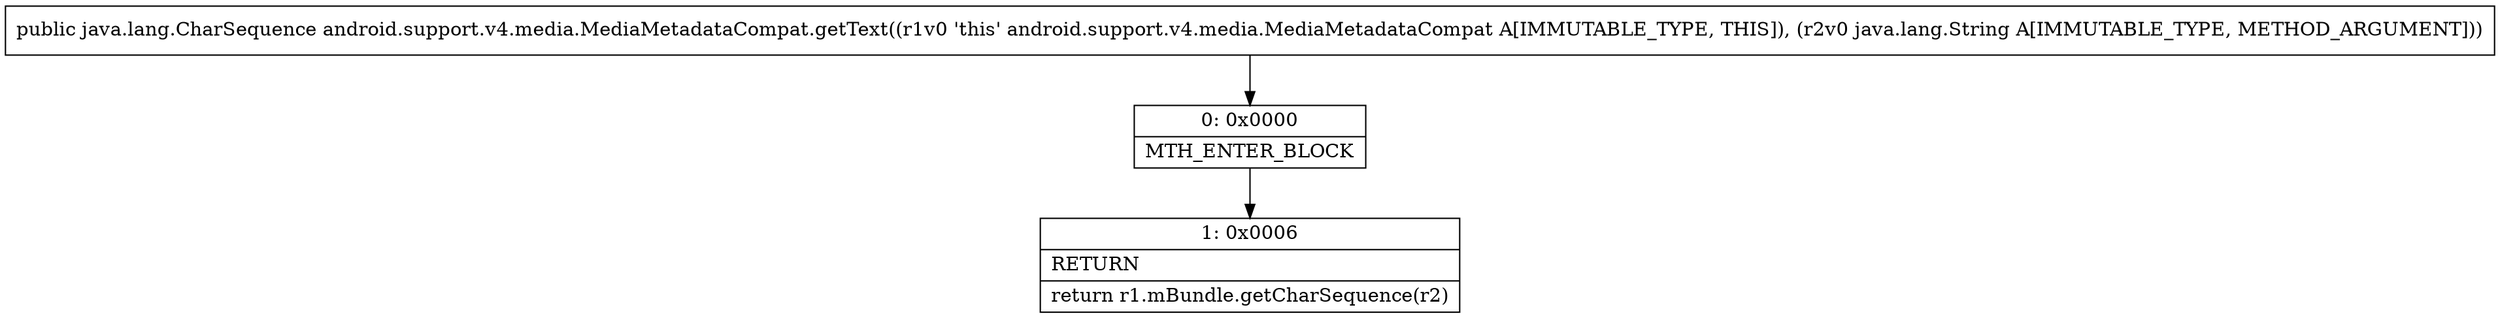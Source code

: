 digraph "CFG forandroid.support.v4.media.MediaMetadataCompat.getText(Ljava\/lang\/String;)Ljava\/lang\/CharSequence;" {
Node_0 [shape=record,label="{0\:\ 0x0000|MTH_ENTER_BLOCK\l}"];
Node_1 [shape=record,label="{1\:\ 0x0006|RETURN\l|return r1.mBundle.getCharSequence(r2)\l}"];
MethodNode[shape=record,label="{public java.lang.CharSequence android.support.v4.media.MediaMetadataCompat.getText((r1v0 'this' android.support.v4.media.MediaMetadataCompat A[IMMUTABLE_TYPE, THIS]), (r2v0 java.lang.String A[IMMUTABLE_TYPE, METHOD_ARGUMENT])) }"];
MethodNode -> Node_0;
Node_0 -> Node_1;
}

